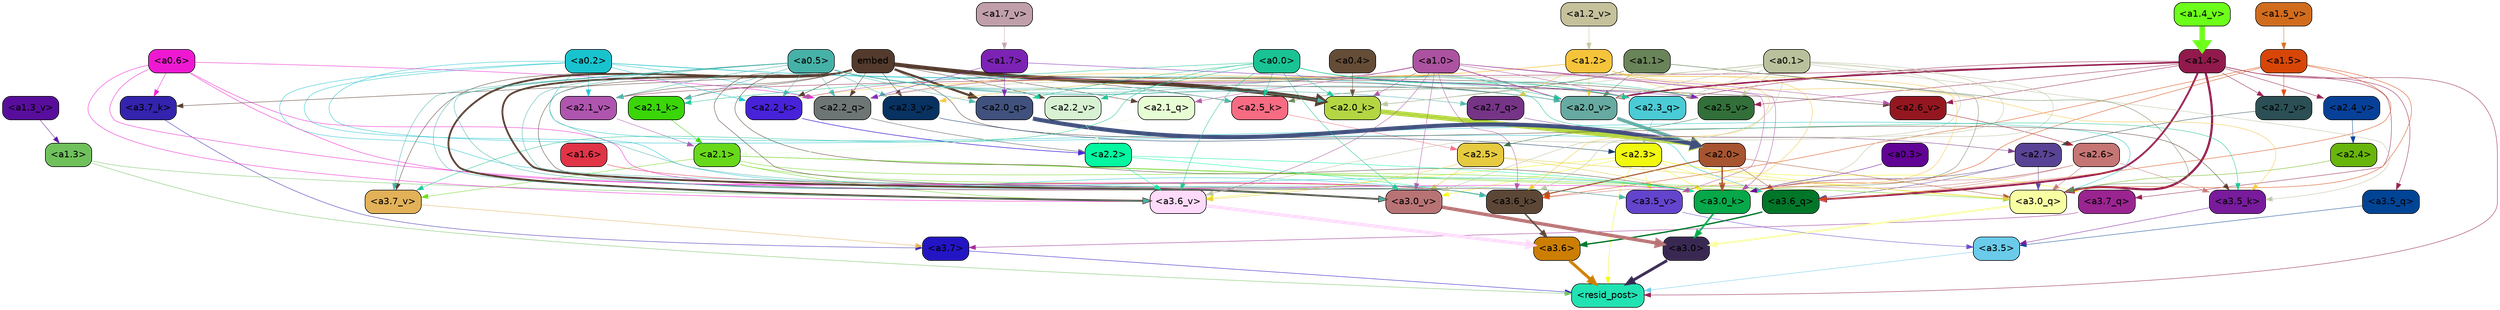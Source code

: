 strict digraph "" {
	graph [bgcolor=transparent,
		layout=dot,
		overlap=false,
		splines=true
	];
	"<a3.7>"	[color=black,
		fillcolor="#2315c4",
		fontname=Helvetica,
		shape=box,
		style="filled, rounded"];
	"<resid_post>"	[color=black,
		fillcolor="#21e2b2",
		fontname=Helvetica,
		shape=box,
		style="filled, rounded"];
	"<a3.7>" -> "<resid_post>"	[color="#2315c4",
		penwidth=0.6239100098609924];
	"<a3.6>"	[color=black,
		fillcolor="#cc7e03",
		fontname=Helvetica,
		shape=box,
		style="filled, rounded"];
	"<a3.6>" -> "<resid_post>"	[color="#cc7e03",
		penwidth=4.569062113761902];
	"<a3.5>"	[color=black,
		fillcolor="#6acbea",
		fontname=Helvetica,
		shape=box,
		style="filled, rounded"];
	"<a3.5>" -> "<resid_post>"	[color="#6acbea",
		penwidth=0.6];
	"<a3.0>"	[color=black,
		fillcolor="#392952",
		fontname=Helvetica,
		shape=box,
		style="filled, rounded"];
	"<a3.0>" -> "<resid_post>"	[color="#392952",
		penwidth=4.283544182777405];
	"<a2.3>"	[color=black,
		fillcolor="#f1f810",
		fontname=Helvetica,
		shape=box,
		style="filled, rounded"];
	"<a2.3>" -> "<resid_post>"	[color="#f1f810",
		penwidth=0.6];
	"<a3.7_q>"	[color=black,
		fillcolor="#9a2490",
		fontname=Helvetica,
		shape=box,
		style="filled, rounded"];
	"<a2.3>" -> "<a3.7_q>"	[color="#f1f810",
		penwidth=0.6];
	"<a3.6_q>"	[color=black,
		fillcolor="#007629",
		fontname=Helvetica,
		shape=box,
		style="filled, rounded"];
	"<a2.3>" -> "<a3.6_q>"	[color="#f1f810",
		penwidth=0.6];
	"<a3.0_q>"	[color=black,
		fillcolor="#f8ffa3",
		fontname=Helvetica,
		shape=box,
		style="filled, rounded"];
	"<a2.3>" -> "<a3.0_q>"	[color="#f1f810",
		penwidth=0.6];
	"<a3.0_k>"	[color=black,
		fillcolor="#06a849",
		fontname=Helvetica,
		shape=box,
		style="filled, rounded"];
	"<a2.3>" -> "<a3.0_k>"	[color="#f1f810",
		penwidth=0.6];
	"<a3.6_v>"	[color=black,
		fillcolor="#fedafb",
		fontname=Helvetica,
		shape=box,
		style="filled, rounded"];
	"<a2.3>" -> "<a3.6_v>"	[color="#f1f810",
		penwidth=0.6];
	"<a3.5_v>"	[color=black,
		fillcolor="#6344cd",
		fontname=Helvetica,
		shape=box,
		style="filled, rounded"];
	"<a2.3>" -> "<a3.5_v>"	[color="#f1f810",
		penwidth=0.6];
	"<a3.0_v>"	[color=black,
		fillcolor="#b87375",
		fontname=Helvetica,
		shape=box,
		style="filled, rounded"];
	"<a2.3>" -> "<a3.0_v>"	[color="#f1f810",
		penwidth=0.6];
	"<a1.4>"	[color=black,
		fillcolor="#91194b",
		fontname=Helvetica,
		shape=box,
		style="filled, rounded"];
	"<a1.4>" -> "<resid_post>"	[color="#91194b",
		penwidth=0.6];
	"<a1.4>" -> "<a3.7_q>"	[color="#91194b",
		penwidth=0.6];
	"<a1.4>" -> "<a3.6_q>"	[color="#91194b",
		penwidth=2.7934007048606873];
	"<a3.5_q>"	[color=black,
		fillcolor="#004496",
		fontname=Helvetica,
		shape=box,
		style="filled, rounded"];
	"<a1.4>" -> "<a3.5_q>"	[color="#91194b",
		penwidth=0.6];
	"<a1.4>" -> "<a3.0_q>"	[color="#91194b",
		penwidth=3.340754985809326];
	"<a2.3_q>"	[color=black,
		fillcolor="#4bcbd5",
		fontname=Helvetica,
		shape=box,
		style="filled, rounded"];
	"<a1.4>" -> "<a2.3_q>"	[color="#91194b",
		penwidth=0.6];
	"<a2.7_v>"	[color=black,
		fillcolor="#2b4f54",
		fontname=Helvetica,
		shape=box,
		style="filled, rounded"];
	"<a1.4>" -> "<a2.7_v>"	[color="#91194b",
		penwidth=0.6];
	"<a2.6_v>"	[color=black,
		fillcolor="#941720",
		fontname=Helvetica,
		shape=box,
		style="filled, rounded"];
	"<a1.4>" -> "<a2.6_v>"	[color="#91194b",
		penwidth=0.6];
	"<a2.5_v>"	[color=black,
		fillcolor="#326f39",
		fontname=Helvetica,
		shape=box,
		style="filled, rounded"];
	"<a1.4>" -> "<a2.5_v>"	[color="#91194b",
		penwidth=0.6];
	"<a2.4_v>"	[color=black,
		fillcolor="#064098",
		fontname=Helvetica,
		shape=box,
		style="filled, rounded"];
	"<a1.4>" -> "<a2.4_v>"	[color="#91194b",
		penwidth=0.6];
	"<a2.1_v>"	[color=black,
		fillcolor="#af55af",
		fontname=Helvetica,
		shape=box,
		style="filled, rounded"];
	"<a1.4>" -> "<a2.1_v>"	[color="#91194b",
		penwidth=0.6];
	"<a2.0_v>"	[color=black,
		fillcolor="#66aaa1",
		fontname=Helvetica,
		shape=box,
		style="filled, rounded"];
	"<a1.4>" -> "<a2.0_v>"	[color="#91194b",
		penwidth=2.268759250640869];
	"<a1.3>"	[color=black,
		fillcolor="#70c15c",
		fontname=Helvetica,
		shape=box,
		style="filled, rounded"];
	"<a1.3>" -> "<resid_post>"	[color="#70c15c",
		penwidth=0.6];
	"<a1.3>" -> "<a3.6_v>"	[color="#70c15c",
		penwidth=0.6];
	"<a3.7_q>" -> "<a3.7>"	[color="#9a2490",
		penwidth=0.6];
	"<a3.6_q>" -> "<a3.6>"	[color="#007629",
		penwidth=2.0347584784030914];
	"<a3.5_q>" -> "<a3.5>"	[color="#004496",
		penwidth=0.6];
	"<a3.0_q>" -> "<a3.0>"	[color="#f8ffa3",
		penwidth=2.8635367155075073];
	"<a3.7_k>"	[color=black,
		fillcolor="#3323ad",
		fontname=Helvetica,
		shape=box,
		style="filled, rounded"];
	"<a3.7_k>" -> "<a3.7>"	[color="#3323ad",
		penwidth=0.6];
	"<a3.6_k>"	[color=black,
		fillcolor="#5c4737",
		fontname=Helvetica,
		shape=box,
		style="filled, rounded"];
	"<a3.6_k>" -> "<a3.6>"	[color="#5c4737",
		penwidth=2.1760786175727844];
	"<a3.5_k>"	[color=black,
		fillcolor="#781b9c",
		fontname=Helvetica,
		shape=box,
		style="filled, rounded"];
	"<a3.5_k>" -> "<a3.5>"	[color="#781b9c",
		penwidth=0.6];
	"<a3.0_k>" -> "<a3.0>"	[color="#06a849",
		penwidth=2.632905662059784];
	"<a3.7_v>"	[color=black,
		fillcolor="#e2b158",
		fontname=Helvetica,
		shape=box,
		style="filled, rounded"];
	"<a3.7_v>" -> "<a3.7>"	[color="#e2b158",
		penwidth=0.6];
	"<a3.6_v>" -> "<a3.6>"	[color="#fedafb",
		penwidth=4.981305837631226];
	"<a3.5_v>" -> "<a3.5>"	[color="#6344cd",
		penwidth=0.6];
	"<a3.0_v>" -> "<a3.0>"	[color="#b87375",
		penwidth=5.168330669403076];
	"<a2.7>"	[color=black,
		fillcolor="#594395",
		fontname=Helvetica,
		shape=box,
		style="filled, rounded"];
	"<a2.7>" -> "<a3.6_q>"	[color="#594395",
		penwidth=0.6];
	"<a2.7>" -> "<a3.0_q>"	[color="#594395",
		penwidth=0.6];
	"<a2.7>" -> "<a3.0_k>"	[color="#594395",
		penwidth=0.6];
	"<a2.6>"	[color=black,
		fillcolor="#c57574",
		fontname=Helvetica,
		shape=box,
		style="filled, rounded"];
	"<a2.6>" -> "<a3.6_q>"	[color="#c57574",
		penwidth=0.6];
	"<a2.6>" -> "<a3.0_q>"	[color="#c57574",
		penwidth=0.6];
	"<a2.6>" -> "<a3.6_k>"	[color="#c57574",
		penwidth=0.6];
	"<a2.6>" -> "<a3.5_k>"	[color="#c57574",
		penwidth=0.6];
	"<a2.6>" -> "<a3.0_k>"	[color="#c57574",
		penwidth=0.6];
	"<a2.1>"	[color=black,
		fillcolor="#68d81a",
		fontname=Helvetica,
		shape=box,
		style="filled, rounded"];
	"<a2.1>" -> "<a3.6_q>"	[color="#68d81a",
		penwidth=0.6];
	"<a2.1>" -> "<a3.0_q>"	[color="#68d81a",
		penwidth=0.6];
	"<a2.1>" -> "<a3.6_k>"	[color="#68d81a",
		penwidth=0.6];
	"<a2.1>" -> "<a3.0_k>"	[color="#68d81a",
		penwidth=0.6];
	"<a2.1>" -> "<a3.7_v>"	[color="#68d81a",
		penwidth=0.6];
	"<a2.1>" -> "<a3.6_v>"	[color="#68d81a",
		penwidth=0.6];
	"<a2.0>"	[color=black,
		fillcolor="#a75430",
		fontname=Helvetica,
		shape=box,
		style="filled, rounded"];
	"<a2.0>" -> "<a3.6_q>"	[color="#a75430",
		penwidth=0.6];
	"<a2.0>" -> "<a3.0_q>"	[color="#a75430",
		penwidth=0.6];
	"<a2.0>" -> "<a3.6_k>"	[color="#a75430",
		penwidth=1.6382827460765839];
	"<a2.0>" -> "<a3.0_k>"	[color="#a75430",
		penwidth=2.161143198609352];
	"<a1.5>"	[color=black,
		fillcolor="#d84607",
		fontname=Helvetica,
		shape=box,
		style="filled, rounded"];
	"<a1.5>" -> "<a3.6_q>"	[color="#d84607",
		penwidth=0.6];
	"<a1.5>" -> "<a3.0_q>"	[color="#d84607",
		penwidth=0.6];
	"<a1.5>" -> "<a3.6_k>"	[color="#d84607",
		penwidth=0.6];
	"<a1.5>" -> "<a3.0_k>"	[color="#d84607",
		penwidth=0.6];
	"<a1.5>" -> "<a2.7_v>"	[color="#d84607",
		penwidth=0.6];
	"<a0.2>"	[color=black,
		fillcolor="#19c3ce",
		fontname=Helvetica,
		shape=box,
		style="filled, rounded"];
	"<a0.2>" -> "<a3.6_q>"	[color="#19c3ce",
		penwidth=0.6];
	"<a0.2>" -> "<a3.0_q>"	[color="#19c3ce",
		penwidth=0.6];
	"<a0.2>" -> "<a3.6_k>"	[color="#19c3ce",
		penwidth=0.6];
	"<a0.2>" -> "<a3.0_k>"	[color="#19c3ce",
		penwidth=0.6];
	"<a2.2_q>"	[color=black,
		fillcolor="#6e7675",
		fontname=Helvetica,
		shape=box,
		style="filled, rounded"];
	"<a0.2>" -> "<a2.2_q>"	[color="#19c3ce",
		penwidth=0.6];
	"<a2.2_k>"	[color=black,
		fillcolor="#4722d8",
		fontname=Helvetica,
		shape=box,
		style="filled, rounded"];
	"<a0.2>" -> "<a2.2_k>"	[color="#19c3ce",
		penwidth=0.6];
	"<a2.0_k>"	[color=black,
		fillcolor="#b4d643",
		fontname=Helvetica,
		shape=box,
		style="filled, rounded"];
	"<a0.2>" -> "<a2.0_k>"	[color="#19c3ce",
		penwidth=0.6];
	"<a0.2>" -> "<a2.1_v>"	[color="#19c3ce",
		penwidth=0.6];
	"<a0.2>" -> "<a2.0_v>"	[color="#19c3ce",
		penwidth=0.6];
	"<a2.5>"	[color=black,
		fillcolor="#e6ca40",
		fontname=Helvetica,
		shape=box,
		style="filled, rounded"];
	"<a2.5>" -> "<a3.0_q>"	[color="#e6ca40",
		penwidth=0.6];
	"<a2.5>" -> "<a3.0_k>"	[color="#e6ca40",
		penwidth=0.6];
	"<a2.5>" -> "<a3.6_v>"	[color="#e6ca40",
		penwidth=0.6];
	"<a2.5>" -> "<a3.0_v>"	[color="#e6ca40",
		penwidth=0.6];
	"<a2.4>"	[color=black,
		fillcolor="#68b50b",
		fontname=Helvetica,
		shape=box,
		style="filled, rounded"];
	"<a2.4>" -> "<a3.0_q>"	[color="#68b50b",
		penwidth=0.6];
	"<a1.1>"	[color=black,
		fillcolor="#698459",
		fontname=Helvetica,
		shape=box,
		style="filled, rounded"];
	"<a1.1>" -> "<a3.0_q>"	[color="#698459",
		penwidth=0.6];
	"<a1.1>" -> "<a3.0_k>"	[color="#698459",
		penwidth=0.6];
	"<a2.5_k>"	[color=black,
		fillcolor="#f76c82",
		fontname=Helvetica,
		shape=box,
		style="filled, rounded"];
	"<a1.1>" -> "<a2.5_k>"	[color="#698459",
		penwidth=0.6];
	"<a1.1>" -> "<a2.0_k>"	[color="#698459",
		penwidth=0.6];
	"<a1.1>" -> "<a2.0_v>"	[color="#698459",
		penwidth=0.6];
	"<a0.6>"	[color=black,
		fillcolor="#ef18d2",
		fontname=Helvetica,
		shape=box,
		style="filled, rounded"];
	"<a0.6>" -> "<a3.7_k>"	[color="#ef18d2",
		penwidth=0.6];
	"<a0.6>" -> "<a3.6_k>"	[color="#ef18d2",
		penwidth=0.6];
	"<a0.6>" -> "<a3.0_k>"	[color="#ef18d2",
		penwidth=0.6];
	"<a0.6>" -> "<a3.6_v>"	[color="#ef18d2",
		penwidth=0.6];
	"<a0.6>" -> "<a3.0_v>"	[color="#ef18d2",
		penwidth=0.6];
	"<a0.6>" -> "<a2.2_q>"	[color="#ef18d2",
		penwidth=0.6];
	embed	[color=black,
		fillcolor="#533a2c",
		fontname=Helvetica,
		shape=box,
		style="filled, rounded"];
	embed -> "<a3.7_k>"	[color="#533a2c",
		penwidth=0.6];
	embed -> "<a3.6_k>"	[color="#533a2c",
		penwidth=0.6];
	embed -> "<a3.5_k>"	[color="#533a2c",
		penwidth=0.6];
	embed -> "<a3.0_k>"	[color="#533a2c",
		penwidth=0.6];
	embed -> "<a3.7_v>"	[color="#533a2c",
		penwidth=0.6];
	embed -> "<a3.6_v>"	[color="#533a2c",
		penwidth=2.7825746536254883];
	embed -> "<a3.5_v>"	[color="#533a2c",
		penwidth=0.6];
	embed -> "<a3.0_v>"	[color="#533a2c",
		penwidth=2.6950180530548096];
	embed -> "<a2.3_q>"	[color="#533a2c",
		penwidth=0.6];
	embed -> "<a2.2_q>"	[color="#533a2c",
		penwidth=0.6];
	"<a2.1_q>"	[color=black,
		fillcolor="#e7fed4",
		fontname=Helvetica,
		shape=box,
		style="filled, rounded"];
	embed -> "<a2.1_q>"	[color="#533a2c",
		penwidth=0.6];
	"<a2.0_q>"	[color=black,
		fillcolor="#41517e",
		fontname=Helvetica,
		shape=box,
		style="filled, rounded"];
	embed -> "<a2.0_q>"	[color="#533a2c",
		penwidth=3.305941343307495];
	embed -> "<a2.5_k>"	[color="#533a2c",
		penwidth=0.6];
	embed -> "<a2.2_k>"	[color="#533a2c",
		penwidth=0.6698317527770996];
	"<a2.1_k>"	[color=black,
		fillcolor="#3ad608",
		fontname=Helvetica,
		shape=box,
		style="filled, rounded"];
	embed -> "<a2.1_k>"	[color="#533a2c",
		penwidth=0.6];
	embed -> "<a2.0_k>"	[color="#533a2c",
		penwidth=6.12570995092392];
	embed -> "<a2.6_v>"	[color="#533a2c",
		penwidth=0.6];
	embed -> "<a2.5_v>"	[color="#533a2c",
		penwidth=0.6];
	"<a2.3_v>"	[color=black,
		fillcolor="#073261",
		fontname=Helvetica,
		shape=box,
		style="filled, rounded"];
	embed -> "<a2.3_v>"	[color="#533a2c",
		penwidth=0.6];
	"<a2.2_v>"	[color=black,
		fillcolor="#d7f1d2",
		fontname=Helvetica,
		shape=box,
		style="filled, rounded"];
	embed -> "<a2.2_v>"	[color="#533a2c",
		penwidth=0.6];
	embed -> "<a2.1_v>"	[color="#533a2c",
		penwidth=0.6];
	embed -> "<a2.0_v>"	[color="#533a2c",
		penwidth=0.6];
	"<a2.2>"	[color=black,
		fillcolor="#02f7a0",
		fontname=Helvetica,
		shape=box,
		style="filled, rounded"];
	"<a2.2>" -> "<a3.6_k>"	[color="#02f7a0",
		penwidth=0.6];
	"<a2.2>" -> "<a3.0_k>"	[color="#02f7a0",
		penwidth=0.6];
	"<a2.2>" -> "<a3.6_v>"	[color="#02f7a0",
		penwidth=0.6];
	"<a1.6>"	[color=black,
		fillcolor="#e13446",
		fontname=Helvetica,
		shape=box,
		style="filled, rounded"];
	"<a1.6>" -> "<a3.6_k>"	[color="#e13446",
		penwidth=0.6];
	"<a1.2>"	[color=black,
		fillcolor="#f6c43b",
		fontname=Helvetica,
		shape=box,
		style="filled, rounded"];
	"<a1.2>" -> "<a3.6_k>"	[color="#f6c43b",
		penwidth=0.6];
	"<a1.2>" -> "<a3.5_k>"	[color="#f6c43b",
		penwidth=0.6];
	"<a1.2>" -> "<a3.0_k>"	[color="#f6c43b",
		penwidth=0.6];
	"<a1.2>" -> "<a3.5_v>"	[color="#f6c43b",
		penwidth=0.6];
	"<a2.7_q>"	[color=black,
		fillcolor="#763486",
		fontname=Helvetica,
		shape=box,
		style="filled, rounded"];
	"<a1.2>" -> "<a2.7_q>"	[color="#f6c43b",
		penwidth=0.6];
	"<a1.2>" -> "<a2.2_q>"	[color="#f6c43b",
		penwidth=0.6];
	"<a1.2>" -> "<a2.2_k>"	[color="#f6c43b",
		penwidth=0.6];
	"<a1.2>" -> "<a2.5_v>"	[color="#f6c43b",
		penwidth=0.6];
	"<a1.2>" -> "<a2.3_v>"	[color="#f6c43b",
		penwidth=0.6];
	"<a1.2>" -> "<a2.0_v>"	[color="#f6c43b",
		penwidth=0.6];
	"<a1.0>"	[color=black,
		fillcolor="#ac52a0",
		fontname=Helvetica,
		shape=box,
		style="filled, rounded"];
	"<a1.0>" -> "<a3.6_k>"	[color="#ac52a0",
		penwidth=0.6];
	"<a1.0>" -> "<a3.0_k>"	[color="#ac52a0",
		penwidth=0.6];
	"<a1.0>" -> "<a3.6_v>"	[color="#ac52a0",
		penwidth=0.6];
	"<a1.0>" -> "<a3.5_v>"	[color="#ac52a0",
		penwidth=0.6];
	"<a1.0>" -> "<a3.0_v>"	[color="#ac52a0",
		penwidth=0.6];
	"<a1.0>" -> "<a2.3_q>"	[color="#ac52a0",
		penwidth=0.6];
	"<a1.0>" -> "<a2.2_q>"	[color="#ac52a0",
		penwidth=0.6];
	"<a1.0>" -> "<a2.1_q>"	[color="#ac52a0",
		penwidth=0.6];
	"<a1.0>" -> "<a2.2_k>"	[color="#ac52a0",
		penwidth=0.6];
	"<a1.0>" -> "<a2.0_k>"	[color="#ac52a0",
		penwidth=0.6];
	"<a1.0>" -> "<a2.6_v>"	[color="#ac52a0",
		penwidth=0.6];
	"<a1.0>" -> "<a2.0_v>"	[color="#ac52a0",
		penwidth=1.2213096618652344];
	"<a0.5>"	[color=black,
		fillcolor="#46b1a7",
		fontname=Helvetica,
		shape=box,
		style="filled, rounded"];
	"<a0.5>" -> "<a3.6_k>"	[color="#46b1a7",
		penwidth=0.6];
	"<a0.5>" -> "<a3.7_v>"	[color="#46b1a7",
		penwidth=0.6];
	"<a0.5>" -> "<a3.6_v>"	[color="#46b1a7",
		penwidth=0.6];
	"<a0.5>" -> "<a3.5_v>"	[color="#46b1a7",
		penwidth=0.6];
	"<a0.5>" -> "<a3.0_v>"	[color="#46b1a7",
		penwidth=0.6];
	"<a0.5>" -> "<a2.7_q>"	[color="#46b1a7",
		penwidth=0.6];
	"<a0.5>" -> "<a2.3_q>"	[color="#46b1a7",
		penwidth=0.6];
	"<a0.5>" -> "<a2.2_q>"	[color="#46b1a7",
		penwidth=0.6];
	"<a0.5>" -> "<a2.0_q>"	[color="#46b1a7",
		penwidth=0.6];
	"<a0.5>" -> "<a2.5_k>"	[color="#46b1a7",
		penwidth=0.6];
	"<a0.5>" -> "<a2.2_k>"	[color="#46b1a7",
		penwidth=0.6];
	"<a0.5>" -> "<a2.1_k>"	[color="#46b1a7",
		penwidth=0.6];
	"<a0.5>" -> "<a2.0_k>"	[color="#46b1a7",
		penwidth=0.6900839805603027];
	"<a0.5>" -> "<a2.3_v>"	[color="#46b1a7",
		penwidth=0.6];
	"<a0.5>" -> "<a2.1_v>"	[color="#46b1a7",
		penwidth=0.6];
	"<a0.5>" -> "<a2.0_v>"	[color="#46b1a7",
		penwidth=0.6];
	"<a0.1>"	[color=black,
		fillcolor="#b9c19c",
		fontname=Helvetica,
		shape=box,
		style="filled, rounded"];
	"<a0.1>" -> "<a3.6_k>"	[color="#b9c19c",
		penwidth=0.6];
	"<a0.1>" -> "<a3.5_k>"	[color="#b9c19c",
		penwidth=0.6];
	"<a0.1>" -> "<a3.0_k>"	[color="#b9c19c",
		penwidth=0.6];
	"<a0.1>" -> "<a3.6_v>"	[color="#b9c19c",
		penwidth=0.6];
	"<a0.1>" -> "<a3.0_v>"	[color="#b9c19c",
		penwidth=0.6];
	"<a0.1>" -> "<a2.3_q>"	[color="#b9c19c",
		penwidth=0.6];
	"<a0.1>" -> "<a2.2_q>"	[color="#b9c19c",
		penwidth=0.6];
	"<a0.1>" -> "<a2.0_k>"	[color="#b9c19c",
		penwidth=0.6];
	"<a0.1>" -> "<a2.5_v>"	[color="#b9c19c",
		penwidth=0.6];
	"<a0.1>" -> "<a2.0_v>"	[color="#b9c19c",
		penwidth=0.6];
	"<a0.0>"	[color=black,
		fillcolor="#19c393",
		fontname=Helvetica,
		shape=box,
		style="filled, rounded"];
	"<a0.0>" -> "<a3.5_k>"	[color="#19c393",
		penwidth=0.6];
	"<a0.0>" -> "<a3.7_v>"	[color="#19c393",
		penwidth=0.6];
	"<a0.0>" -> "<a3.6_v>"	[color="#19c393",
		penwidth=0.6];
	"<a0.0>" -> "<a3.0_v>"	[color="#19c393",
		penwidth=0.6];
	"<a0.0>" -> "<a2.3_q>"	[color="#19c393",
		penwidth=0.6];
	"<a0.0>" -> "<a2.0_q>"	[color="#19c393",
		penwidth=0.6];
	"<a0.0>" -> "<a2.5_k>"	[color="#19c393",
		penwidth=0.6];
	"<a0.0>" -> "<a2.1_k>"	[color="#19c393",
		penwidth=0.6];
	"<a0.0>" -> "<a2.0_k>"	[color="#19c393",
		penwidth=0.6];
	"<a0.0>" -> "<a2.5_v>"	[color="#19c393",
		penwidth=0.6];
	"<a0.0>" -> "<a2.2_v>"	[color="#19c393",
		penwidth=0.6];
	"<a0.0>" -> "<a2.0_v>"	[color="#19c393",
		penwidth=0.6];
	"<a0.3>"	[color=black,
		fillcolor="#610395",
		fontname=Helvetica,
		shape=box,
		style="filled, rounded"];
	"<a0.3>" -> "<a3.0_k>"	[color="#610395",
		penwidth=0.6];
	"<a2.7_q>" -> "<a2.7>"	[color="#763486",
		penwidth=0.6];
	"<a2.3_q>" -> "<a2.3>"	[color="#4bcbd5",
		penwidth=0.6];
	"<a2.2_q>" -> "<a2.2>"	[color="#6e7675",
		penwidth=0.7553567886352539];
	"<a2.1_q>" -> "<a2.1>"	[color="#e7fed4",
		penwidth=0.6];
	"<a2.0_q>" -> "<a2.0>"	[color="#41517e",
		penwidth=6.256794691085815];
	"<a2.5_k>" -> "<a2.5>"	[color="#f76c82",
		penwidth=0.6];
	"<a2.2_k>" -> "<a2.2>"	[color="#4722d8",
		penwidth=0.8854708671569824];
	"<a2.1_k>" -> "<a2.1>"	[color="#3ad608",
		penwidth=0.6];
	"<a2.0_k>" -> "<a2.0>"	[color="#b4d643",
		penwidth=7.231504917144775];
	"<a2.7_v>" -> "<a2.7>"	[color="#2b4f54",
		penwidth=0.6];
	"<a2.6_v>" -> "<a2.6>"	[color="#941720",
		penwidth=0.6];
	"<a2.5_v>" -> "<a2.5>"	[color="#326f39",
		penwidth=0.6];
	"<a2.4_v>" -> "<a2.4>"	[color="#064098",
		penwidth=0.6];
	"<a2.3_v>" -> "<a2.3>"	[color="#073261",
		penwidth=0.6];
	"<a2.2_v>" -> "<a2.2>"	[color="#d7f1d2",
		penwidth=0.6];
	"<a2.1_v>" -> "<a2.1>"	[color="#af55af",
		penwidth=0.6];
	"<a2.0_v>" -> "<a2.0>"	[color="#66aaa1",
		penwidth=5.231471925973892];
	"<a1.7>"	[color=black,
		fillcolor="#7c23b6",
		fontname=Helvetica,
		shape=box,
		style="filled, rounded"];
	"<a1.7>" -> "<a2.2_q>"	[color="#7c23b6",
		penwidth=0.6];
	"<a1.7>" -> "<a2.0_q>"	[color="#7c23b6",
		penwidth=0.6];
	"<a1.7>" -> "<a2.5_v>"	[color="#7c23b6",
		penwidth=0.6];
	"<a0.4>"	[color=black,
		fillcolor="#654c37",
		fontname=Helvetica,
		shape=box,
		style="filled, rounded"];
	"<a0.4>" -> "<a2.0_k>"	[color="#654c37",
		penwidth=0.6];
	"<a1.7_v>"	[color=black,
		fillcolor="#c09faa",
		fontname=Helvetica,
		shape=box,
		style="filled, rounded"];
	"<a1.7_v>" -> "<a1.7>"	[color="#c09faa",
		penwidth=0.6];
	"<a1.5_v>"	[color=black,
		fillcolor="#d26c1d",
		fontname=Helvetica,
		shape=box,
		style="filled, rounded"];
	"<a1.5_v>" -> "<a1.5>"	[color="#d26c1d",
		penwidth=0.6];
	"<a1.4_v>"	[color=black,
		fillcolor="#6cff1a",
		fontname=Helvetica,
		shape=box,
		style="filled, rounded"];
	"<a1.4_v>" -> "<a1.4>"	[color="#6cff1a",
		penwidth=8.36684274673462];
	"<a1.3_v>"	[color=black,
		fillcolor="#580d9c",
		fontname=Helvetica,
		shape=box,
		style="filled, rounded"];
	"<a1.3_v>" -> "<a1.3>"	[color="#580d9c",
		penwidth=0.6];
	"<a1.2_v>"	[color=black,
		fillcolor="#c5c19b",
		fontname=Helvetica,
		shape=box,
		style="filled, rounded"];
	"<a1.2_v>" -> "<a1.2>"	[color="#c5c19b",
		penwidth=0.6];
}

